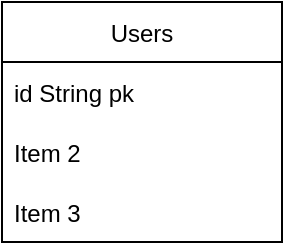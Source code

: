 <mxfile version="20.5.0" type="device"><diagram name="Page-1" id="2ca16b54-16f6-2749-3443-fa8db7711227"><mxGraphModel dx="264" dy="435" grid="1" gridSize="10" guides="1" tooltips="1" connect="1" arrows="1" fold="1" page="1" pageScale="1" pageWidth="1100" pageHeight="850" background="none" math="0" shadow="0"><root><mxCell id="0"/><mxCell id="1" parent="0"/><mxCell id="2Sc7nne7zut7CfpCCxdz-1" value="Users" style="swimlane;fontStyle=0;childLayout=stackLayout;horizontal=1;startSize=30;horizontalStack=0;resizeParent=1;resizeParentMax=0;resizeLast=0;collapsible=1;marginBottom=0;" vertex="1" parent="1"><mxGeometry x="100" y="160" width="140" height="120" as="geometry"/></mxCell><mxCell id="2Sc7nne7zut7CfpCCxdz-2" value="id String pk" style="text;strokeColor=none;fillColor=none;align=left;verticalAlign=middle;spacingLeft=4;spacingRight=4;overflow=hidden;points=[[0,0.5],[1,0.5]];portConstraint=eastwest;rotatable=0;" vertex="1" parent="2Sc7nne7zut7CfpCCxdz-1"><mxGeometry y="30" width="140" height="30" as="geometry"/></mxCell><mxCell id="2Sc7nne7zut7CfpCCxdz-3" value="Item 2" style="text;strokeColor=none;fillColor=none;align=left;verticalAlign=middle;spacingLeft=4;spacingRight=4;overflow=hidden;points=[[0,0.5],[1,0.5]];portConstraint=eastwest;rotatable=0;" vertex="1" parent="2Sc7nne7zut7CfpCCxdz-1"><mxGeometry y="60" width="140" height="30" as="geometry"/></mxCell><mxCell id="2Sc7nne7zut7CfpCCxdz-4" value="Item 3" style="text;strokeColor=none;fillColor=none;align=left;verticalAlign=middle;spacingLeft=4;spacingRight=4;overflow=hidden;points=[[0,0.5],[1,0.5]];portConstraint=eastwest;rotatable=0;" vertex="1" parent="2Sc7nne7zut7CfpCCxdz-1"><mxGeometry y="90" width="140" height="30" as="geometry"/></mxCell></root></mxGraphModel></diagram></mxfile>